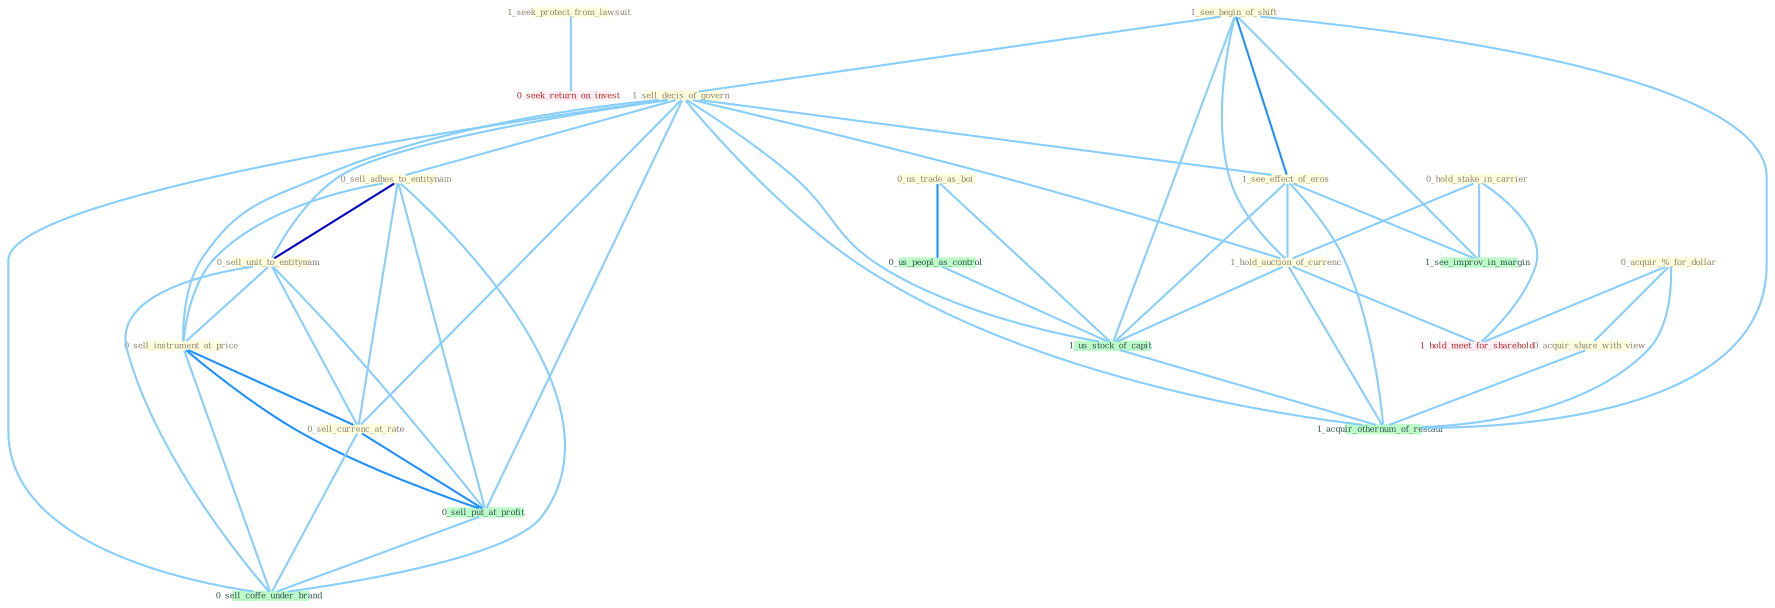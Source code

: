 Graph G{ 
    node
    [shape=polygon,style=filled,width=.5,height=.06,color="#BDFCC9",fixedsize=true,fontsize=4,
    fontcolor="#2f4f4f"];
    {node
    [color="#ffffe0", fontcolor="#8b7d6b"] "1_seek_protect_from_lawsuit " "1_see_begin_of_shift " "1_sell_decis_of_govern " "0_acquir_%_for_dollar " "0_acquir_share_with_view " "0_sell_adhes_to_entitynam " "0_sell_unit_to_entitynam " "0_hold_stake_in_carrier " "1_see_effect_of_eros " "0_sell_instrument_at_price " "1_hold_auction_of_currenc " "0_sell_currenc_at_rate " "0_us_trade_as_boi "}
{node [color="#fff0f5", fontcolor="#b22222"] "0_seek_return_on_invest " "1_hold_meet_for_sharehold "}
edge [color="#B0E2FF"];

	"1_seek_protect_from_lawsuit " -- "0_seek_return_on_invest " [w="1", color="#87cefa" ];
	"1_see_begin_of_shift " -- "1_sell_decis_of_govern " [w="1", color="#87cefa" ];
	"1_see_begin_of_shift " -- "1_see_effect_of_eros " [w="2", color="#1e90ff" , len=0.8];
	"1_see_begin_of_shift " -- "1_hold_auction_of_currenc " [w="1", color="#87cefa" ];
	"1_see_begin_of_shift " -- "1_us_stock_of_capit " [w="1", color="#87cefa" ];
	"1_see_begin_of_shift " -- "1_see_improv_in_margin " [w="1", color="#87cefa" ];
	"1_see_begin_of_shift " -- "1_acquir_othernum_of_restaur " [w="1", color="#87cefa" ];
	"1_sell_decis_of_govern " -- "0_sell_adhes_to_entitynam " [w="1", color="#87cefa" ];
	"1_sell_decis_of_govern " -- "0_sell_unit_to_entitynam " [w="1", color="#87cefa" ];
	"1_sell_decis_of_govern " -- "1_see_effect_of_eros " [w="1", color="#87cefa" ];
	"1_sell_decis_of_govern " -- "0_sell_instrument_at_price " [w="1", color="#87cefa" ];
	"1_sell_decis_of_govern " -- "1_hold_auction_of_currenc " [w="1", color="#87cefa" ];
	"1_sell_decis_of_govern " -- "0_sell_currenc_at_rate " [w="1", color="#87cefa" ];
	"1_sell_decis_of_govern " -- "0_sell_put_at_profit " [w="1", color="#87cefa" ];
	"1_sell_decis_of_govern " -- "1_us_stock_of_capit " [w="1", color="#87cefa" ];
	"1_sell_decis_of_govern " -- "0_sell_coffe_under_brand " [w="1", color="#87cefa" ];
	"1_sell_decis_of_govern " -- "1_acquir_othernum_of_restaur " [w="1", color="#87cefa" ];
	"0_acquir_%_for_dollar " -- "0_acquir_share_with_view " [w="1", color="#87cefa" ];
	"0_acquir_%_for_dollar " -- "1_hold_meet_for_sharehold " [w="1", color="#87cefa" ];
	"0_acquir_%_for_dollar " -- "1_acquir_othernum_of_restaur " [w="1", color="#87cefa" ];
	"0_acquir_share_with_view " -- "1_acquir_othernum_of_restaur " [w="1", color="#87cefa" ];
	"0_sell_adhes_to_entitynam " -- "0_sell_unit_to_entitynam " [w="3", color="#0000cd" , len=0.6];
	"0_sell_adhes_to_entitynam " -- "0_sell_instrument_at_price " [w="1", color="#87cefa" ];
	"0_sell_adhes_to_entitynam " -- "0_sell_currenc_at_rate " [w="1", color="#87cefa" ];
	"0_sell_adhes_to_entitynam " -- "0_sell_put_at_profit " [w="1", color="#87cefa" ];
	"0_sell_adhes_to_entitynam " -- "0_sell_coffe_under_brand " [w="1", color="#87cefa" ];
	"0_sell_unit_to_entitynam " -- "0_sell_instrument_at_price " [w="1", color="#87cefa" ];
	"0_sell_unit_to_entitynam " -- "0_sell_currenc_at_rate " [w="1", color="#87cefa" ];
	"0_sell_unit_to_entitynam " -- "0_sell_put_at_profit " [w="1", color="#87cefa" ];
	"0_sell_unit_to_entitynam " -- "0_sell_coffe_under_brand " [w="1", color="#87cefa" ];
	"0_hold_stake_in_carrier " -- "1_hold_auction_of_currenc " [w="1", color="#87cefa" ];
	"0_hold_stake_in_carrier " -- "1_see_improv_in_margin " [w="1", color="#87cefa" ];
	"0_hold_stake_in_carrier " -- "1_hold_meet_for_sharehold " [w="1", color="#87cefa" ];
	"1_see_effect_of_eros " -- "1_hold_auction_of_currenc " [w="1", color="#87cefa" ];
	"1_see_effect_of_eros " -- "1_us_stock_of_capit " [w="1", color="#87cefa" ];
	"1_see_effect_of_eros " -- "1_see_improv_in_margin " [w="1", color="#87cefa" ];
	"1_see_effect_of_eros " -- "1_acquir_othernum_of_restaur " [w="1", color="#87cefa" ];
	"0_sell_instrument_at_price " -- "0_sell_currenc_at_rate " [w="2", color="#1e90ff" , len=0.8];
	"0_sell_instrument_at_price " -- "0_sell_put_at_profit " [w="2", color="#1e90ff" , len=0.8];
	"0_sell_instrument_at_price " -- "0_sell_coffe_under_brand " [w="1", color="#87cefa" ];
	"1_hold_auction_of_currenc " -- "1_us_stock_of_capit " [w="1", color="#87cefa" ];
	"1_hold_auction_of_currenc " -- "1_hold_meet_for_sharehold " [w="1", color="#87cefa" ];
	"1_hold_auction_of_currenc " -- "1_acquir_othernum_of_restaur " [w="1", color="#87cefa" ];
	"0_sell_currenc_at_rate " -- "0_sell_put_at_profit " [w="2", color="#1e90ff" , len=0.8];
	"0_sell_currenc_at_rate " -- "0_sell_coffe_under_brand " [w="1", color="#87cefa" ];
	"0_us_trade_as_boi " -- "0_us_peopl_as_control " [w="2", color="#1e90ff" , len=0.8];
	"0_us_trade_as_boi " -- "1_us_stock_of_capit " [w="1", color="#87cefa" ];
	"0_us_peopl_as_control " -- "1_us_stock_of_capit " [w="1", color="#87cefa" ];
	"0_sell_put_at_profit " -- "0_sell_coffe_under_brand " [w="1", color="#87cefa" ];
	"1_us_stock_of_capit " -- "1_acquir_othernum_of_restaur " [w="1", color="#87cefa" ];
}